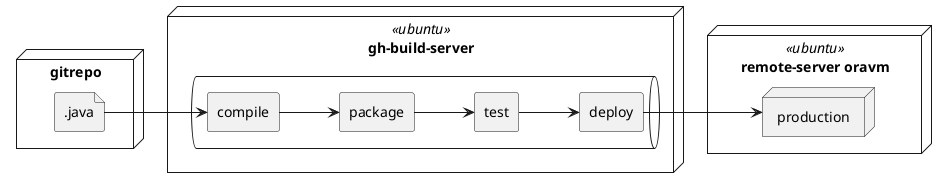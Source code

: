 @startuml
left to right direction
node gitrepo {
  file ".java" as code
}
node "gh-build-server" <<ubuntu>> as ghserver {
    queue {
      agent compile
      agent package
      agent test
      agent deploy
    }
}
node "remote-server oravm" <<ubuntu>> as remoteserver {
    node production
}
code --> compile
compile --> package
package --> test
test --> deploy
deploy --> production
@enduml